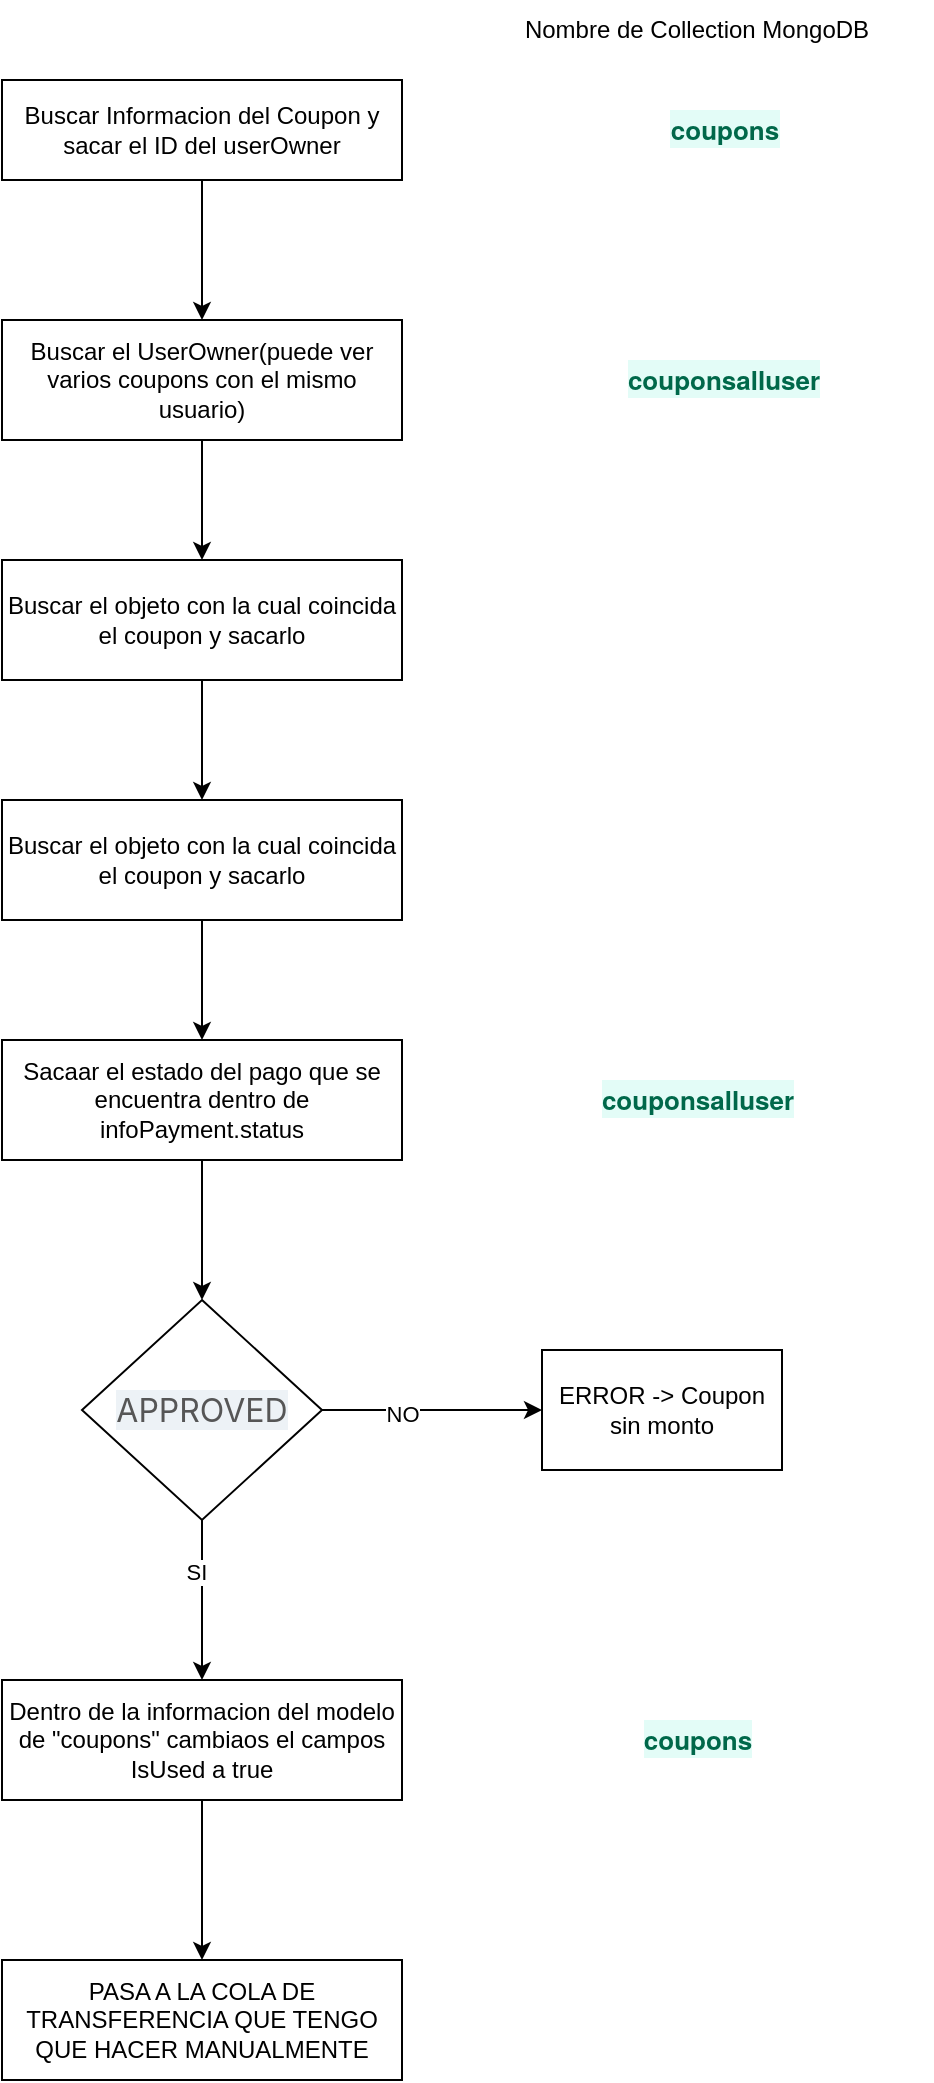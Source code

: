 <mxfile>
    <diagram id="7Ts0RlqpW4Uqv4FjSaRI" name="Page-1">
        <mxGraphModel dx="1154" dy="779" grid="1" gridSize="10" guides="1" tooltips="1" connect="1" arrows="1" fold="1" page="1" pageScale="1" pageWidth="850" pageHeight="1100" math="0" shadow="0">
            <root>
                <mxCell id="0"/>
                <mxCell id="1" parent="0"/>
                <mxCell id="4" style="edgeStyle=none;html=1;entryX=0.5;entryY=0;entryDx=0;entryDy=0;" parent="1" source="2" target="3" edge="1">
                    <mxGeometry relative="1" as="geometry"/>
                </mxCell>
                <mxCell id="2" value="Buscar Informacion del Coupon y sacar el ID del userOwner" style="rounded=0;whiteSpace=wrap;html=1;" parent="1" vertex="1">
                    <mxGeometry x="120" y="40" width="200" height="50" as="geometry"/>
                </mxCell>
                <mxCell id="6" style="edgeStyle=none;html=1;entryX=0.5;entryY=0;entryDx=0;entryDy=0;" edge="1" parent="1" source="3" target="5">
                    <mxGeometry relative="1" as="geometry"/>
                </mxCell>
                <mxCell id="3" value="Buscar el UserOwner(puede ver varios coupons con el mismo usuario)" style="rounded=0;whiteSpace=wrap;html=1;" parent="1" vertex="1">
                    <mxGeometry x="120" y="160" width="200" height="60" as="geometry"/>
                </mxCell>
                <mxCell id="8" style="edgeStyle=none;html=1;entryX=0.5;entryY=0;entryDx=0;entryDy=0;" edge="1" parent="1" source="5" target="7">
                    <mxGeometry relative="1" as="geometry"/>
                </mxCell>
                <mxCell id="5" value="Buscar el objeto con la cual coincida el coupon y sacarlo" style="rounded=0;whiteSpace=wrap;html=1;" vertex="1" parent="1">
                    <mxGeometry x="120" y="280" width="200" height="60" as="geometry"/>
                </mxCell>
                <mxCell id="10" style="edgeStyle=none;html=1;entryX=0.5;entryY=0;entryDx=0;entryDy=0;" edge="1" parent="1" source="7" target="9">
                    <mxGeometry relative="1" as="geometry"/>
                </mxCell>
                <mxCell id="7" value="Buscar el objeto con la cual coincida el coupon y sacarlo" style="rounded=0;whiteSpace=wrap;html=1;" vertex="1" parent="1">
                    <mxGeometry x="120" y="400" width="200" height="60" as="geometry"/>
                </mxCell>
                <mxCell id="12" style="edgeStyle=none;html=1;entryX=0.5;entryY=0;entryDx=0;entryDy=0;" edge="1" parent="1" source="9" target="11">
                    <mxGeometry relative="1" as="geometry"/>
                </mxCell>
                <mxCell id="9" value="Sacaar el estado del pago que se encuentra dentro de infoPayment.status" style="rounded=0;whiteSpace=wrap;html=1;" vertex="1" parent="1">
                    <mxGeometry x="120" y="520" width="200" height="60" as="geometry"/>
                </mxCell>
                <mxCell id="14" style="edgeStyle=none;html=1;entryX=0;entryY=0.5;entryDx=0;entryDy=0;" edge="1" parent="1" source="11" target="13">
                    <mxGeometry relative="1" as="geometry"/>
                </mxCell>
                <mxCell id="15" value="NO" style="edgeLabel;html=1;align=center;verticalAlign=middle;resizable=0;points=[];" vertex="1" connectable="0" parent="14">
                    <mxGeometry x="-0.283" y="-2" relative="1" as="geometry">
                        <mxPoint as="offset"/>
                    </mxGeometry>
                </mxCell>
                <mxCell id="17" style="edgeStyle=none;html=1;entryX=0.5;entryY=0;entryDx=0;entryDy=0;" edge="1" parent="1" source="11" target="16">
                    <mxGeometry relative="1" as="geometry"/>
                </mxCell>
                <mxCell id="18" value="SI" style="edgeLabel;html=1;align=center;verticalAlign=middle;resizable=0;points=[];" vertex="1" connectable="0" parent="17">
                    <mxGeometry x="-0.35" y="-3" relative="1" as="geometry">
                        <mxPoint as="offset"/>
                    </mxGeometry>
                </mxCell>
                <mxCell id="11" value="&lt;span style=&quot;color: rgb(86, 86, 86); font-family: &amp;quot;Public Sans&amp;quot;, -apple-system, &amp;quot;Helvetica Neue&amp;quot;, Helvetica, Roboto, Arial, sans-serif; font-size: 16px; background-color: rgb(237, 242, 246);&quot;&gt;APPROVED&lt;/span&gt;" style="rhombus;whiteSpace=wrap;html=1;" vertex="1" parent="1">
                    <mxGeometry x="160" y="650" width="120" height="110" as="geometry"/>
                </mxCell>
                <mxCell id="13" value="ERROR -&amp;gt; Coupon sin monto" style="rounded=0;whiteSpace=wrap;html=1;" vertex="1" parent="1">
                    <mxGeometry x="390" y="675" width="120" height="60" as="geometry"/>
                </mxCell>
                <mxCell id="20" style="edgeStyle=none;html=1;entryX=0.5;entryY=0;entryDx=0;entryDy=0;" edge="1" parent="1" source="16" target="19">
                    <mxGeometry relative="1" as="geometry"/>
                </mxCell>
                <mxCell id="16" value="Dentro de la informacion del modelo de &quot;coupons&quot; cambiaos el campos IsUsed a true" style="rounded=0;whiteSpace=wrap;html=1;" vertex="1" parent="1">
                    <mxGeometry x="120" y="840" width="200" height="60" as="geometry"/>
                </mxCell>
                <mxCell id="19" value="PASA A LA COLA DE TRANSFERENCIA QUE TENGO QUE HACER MANUALMENTE" style="rounded=0;whiteSpace=wrap;html=1;" vertex="1" parent="1">
                    <mxGeometry x="120" y="980" width="200" height="60" as="geometry"/>
                </mxCell>
                <mxCell id="21" value="Nombre de Collection MongoDB" style="text;html=1;strokeColor=none;fillColor=none;align=center;verticalAlign=middle;whiteSpace=wrap;rounded=0;" vertex="1" parent="1">
                    <mxGeometry x="350" width="235" height="30" as="geometry"/>
                </mxCell>
                <mxCell id="22" value="&lt;span style=&quot;color: rgb(0, 104, 74); font-family: &amp;quot;Euclid Circular A&amp;quot;, &amp;quot;Helvetica Neue&amp;quot;, Helvetica, Arial, sans-serif; text-align: start; background-color: rgb(227, 252, 247);&quot;&gt;coupons&lt;/span&gt;" style="text;html=1;strokeColor=none;fillColor=none;align=center;verticalAlign=middle;whiteSpace=wrap;rounded=0;fontStyle=1;fontSize=13;" vertex="1" parent="1">
                    <mxGeometry x="400" y="50" width="162.5" height="30" as="geometry"/>
                </mxCell>
                <mxCell id="23" value="&lt;span style=&quot;color: rgb(0, 104, 74); font-family: &amp;quot;Euclid Circular A&amp;quot;, &amp;quot;Helvetica Neue&amp;quot;, Helvetica, Arial, sans-serif; text-align: start; background-color: rgb(227, 252, 247);&quot;&gt;couponsalluser&lt;/span&gt;" style="text;html=1;strokeColor=none;fillColor=none;align=center;verticalAlign=middle;whiteSpace=wrap;rounded=0;fontStyle=1;fontSize=13;" vertex="1" parent="1">
                    <mxGeometry x="426.25" y="175" width="110" height="30" as="geometry"/>
                </mxCell>
                <mxCell id="24" value="&lt;span style=&quot;color: rgb(0, 104, 74); font-family: &amp;quot;Euclid Circular A&amp;quot;, &amp;quot;Helvetica Neue&amp;quot;, Helvetica, Arial, sans-serif; text-align: start; background-color: rgb(227, 252, 247);&quot;&gt;couponsalluser&lt;/span&gt;" style="text;html=1;strokeColor=none;fillColor=none;align=center;verticalAlign=middle;whiteSpace=wrap;rounded=0;fontStyle=1;fontSize=13;" vertex="1" parent="1">
                    <mxGeometry x="412.5" y="535" width="110" height="30" as="geometry"/>
                </mxCell>
                <mxCell id="25" value="&lt;span style=&quot;color: rgb(0, 104, 74); font-family: &amp;quot;Euclid Circular A&amp;quot;, &amp;quot;Helvetica Neue&amp;quot;, Helvetica, Arial, sans-serif; text-align: start; background-color: rgb(227, 252, 247);&quot;&gt;coupons&lt;/span&gt;" style="text;html=1;strokeColor=none;fillColor=none;align=center;verticalAlign=middle;whiteSpace=wrap;rounded=0;fontStyle=1;fontSize=13;" vertex="1" parent="1">
                    <mxGeometry x="432.5" y="855" width="70" height="30" as="geometry"/>
                </mxCell>
            </root>
        </mxGraphModel>
    </diagram>
</mxfile>